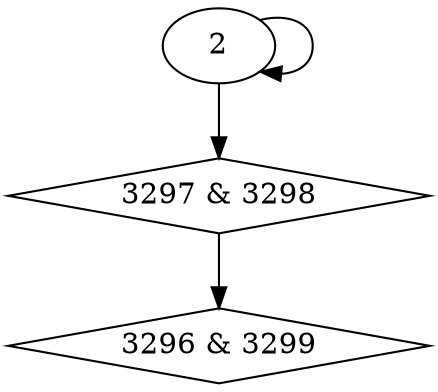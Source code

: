 digraph {
0 [label = "3296 & 3299", shape = diamond];
1 [label = "3297 & 3298", shape = diamond];
1 -> 0;
2 -> 1;
2 -> 2;
}

